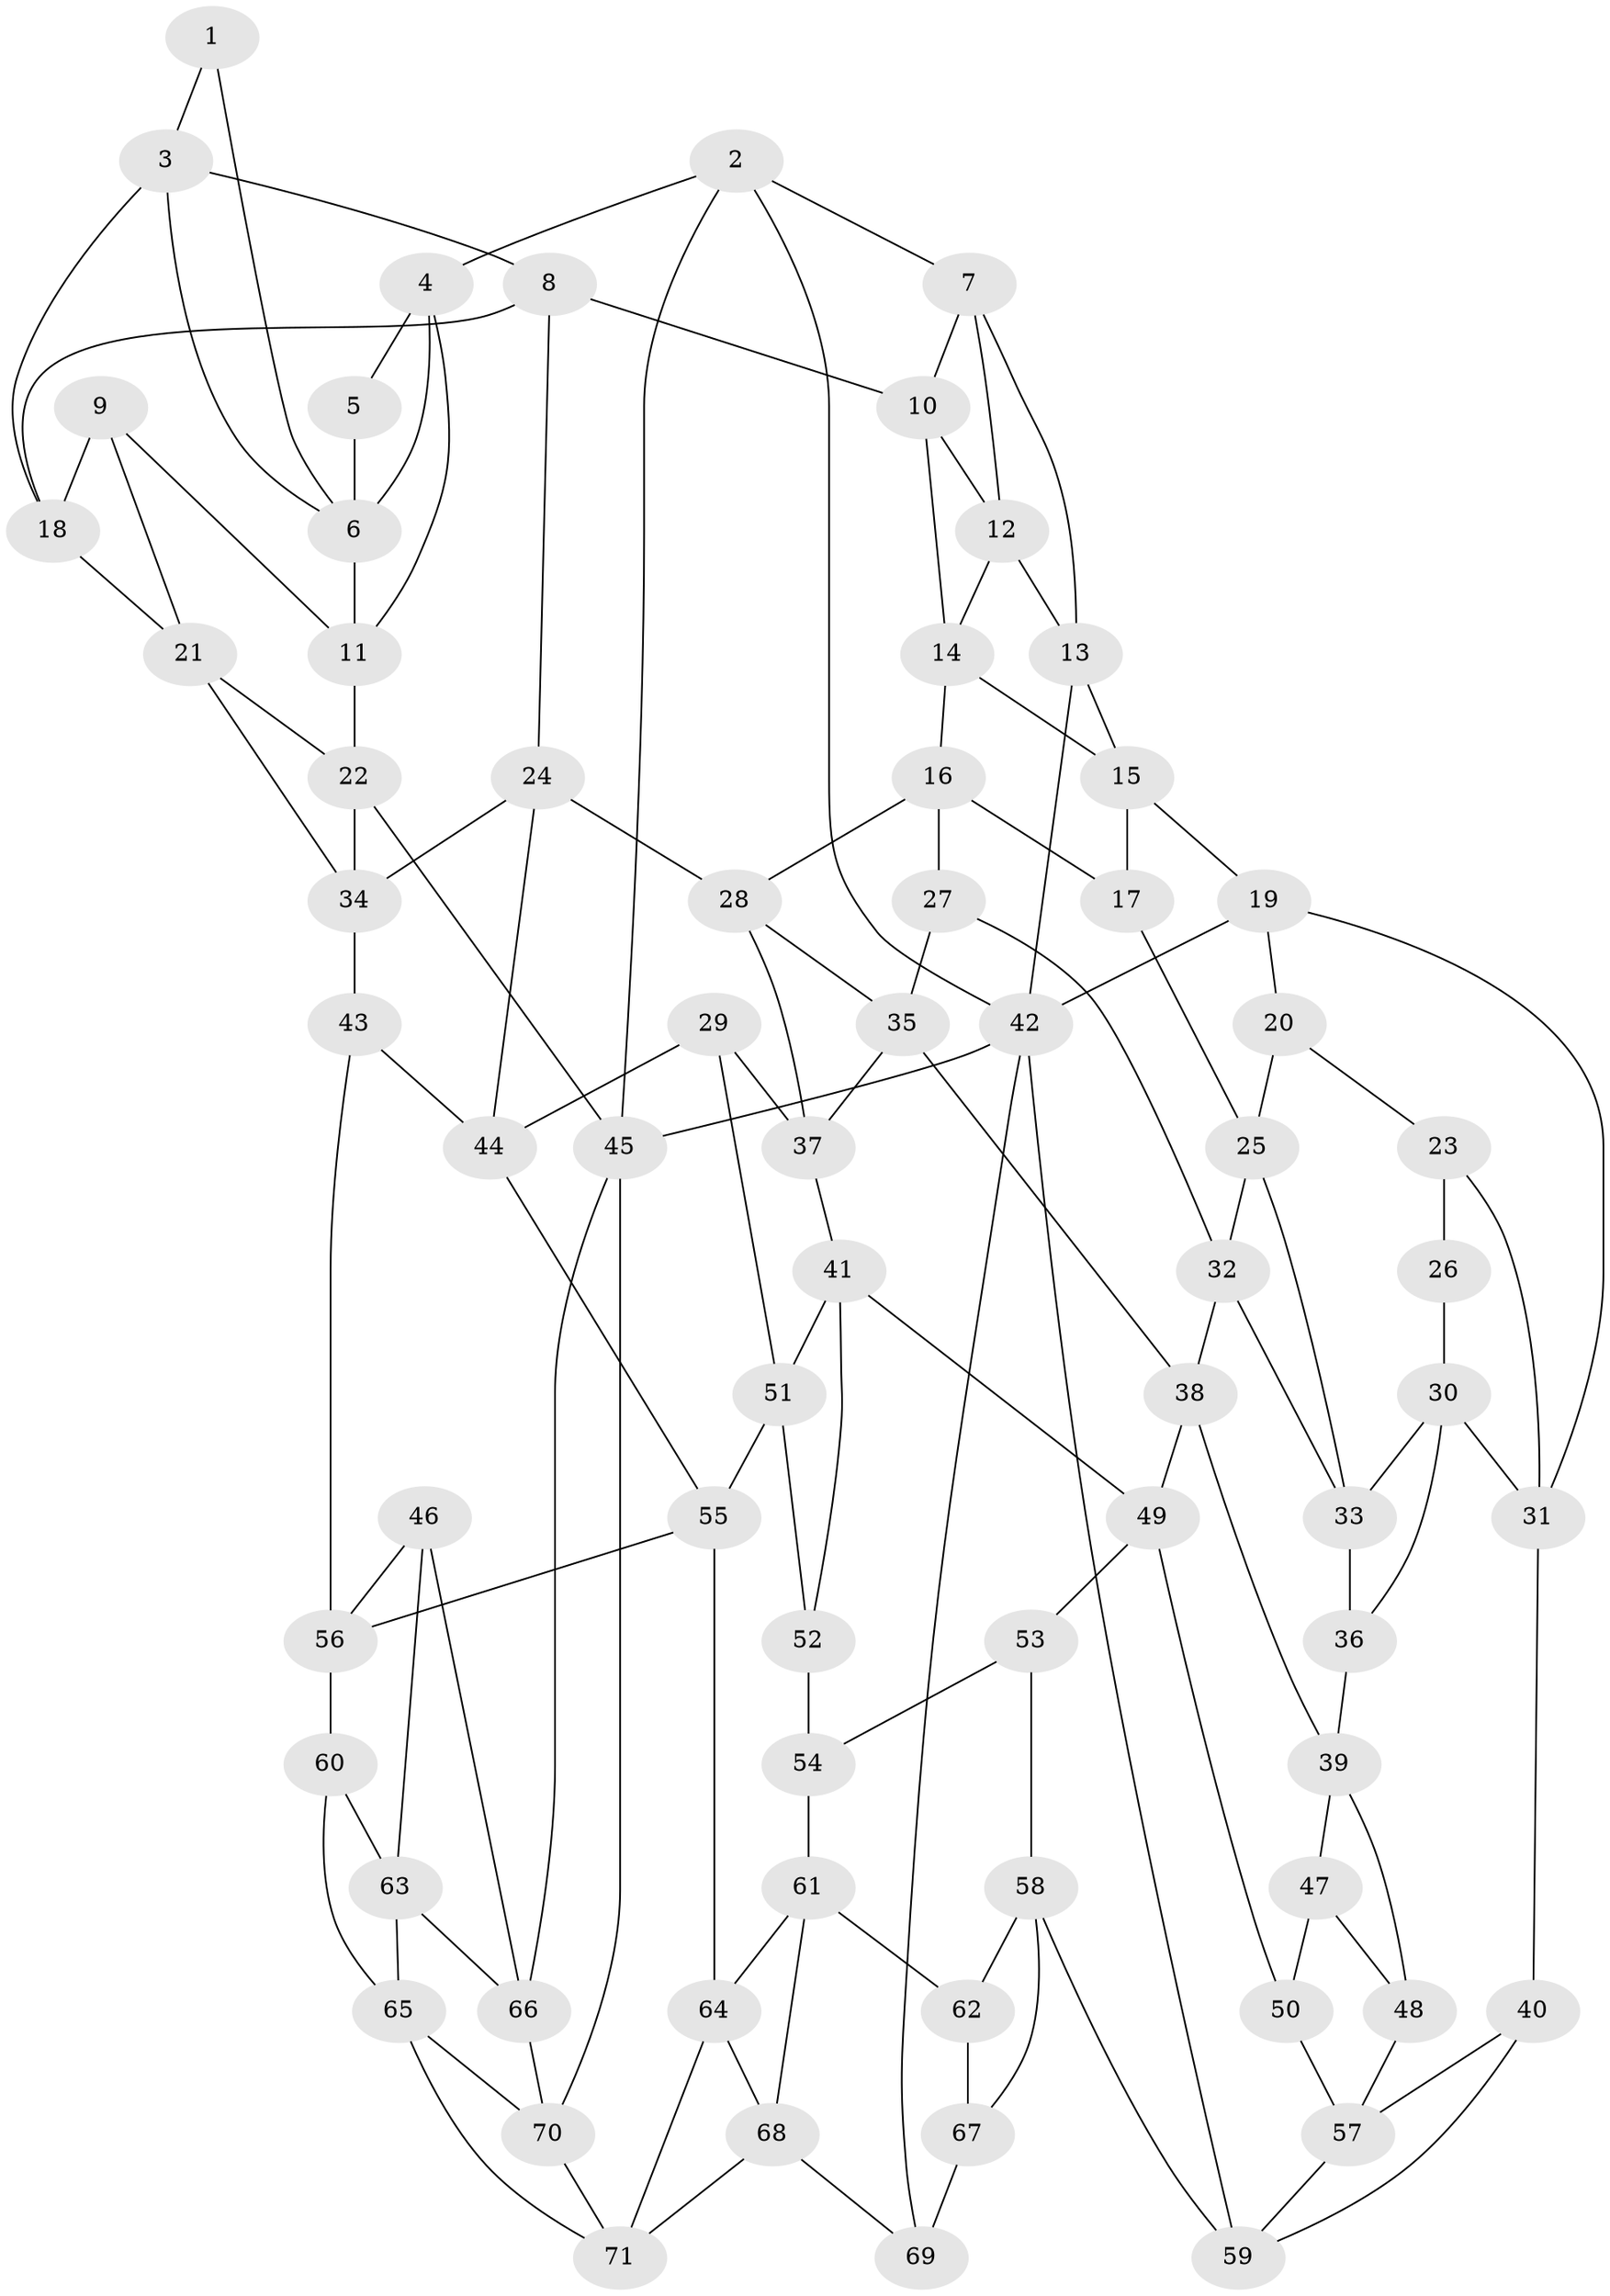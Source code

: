 // original degree distribution, {3: 0.028169014084507043, 5: 0.5211267605633803, 6: 0.2323943661971831, 4: 0.21830985915492956}
// Generated by graph-tools (version 1.1) at 2025/03/03/09/25 03:03:21]
// undirected, 71 vertices, 131 edges
graph export_dot {
graph [start="1"]
  node [color=gray90,style=filled];
  1;
  2;
  3;
  4;
  5;
  6;
  7;
  8;
  9;
  10;
  11;
  12;
  13;
  14;
  15;
  16;
  17;
  18;
  19;
  20;
  21;
  22;
  23;
  24;
  25;
  26;
  27;
  28;
  29;
  30;
  31;
  32;
  33;
  34;
  35;
  36;
  37;
  38;
  39;
  40;
  41;
  42;
  43;
  44;
  45;
  46;
  47;
  48;
  49;
  50;
  51;
  52;
  53;
  54;
  55;
  56;
  57;
  58;
  59;
  60;
  61;
  62;
  63;
  64;
  65;
  66;
  67;
  68;
  69;
  70;
  71;
  1 -- 3 [weight=1.0];
  1 -- 6 [weight=1.0];
  2 -- 4 [weight=1.0];
  2 -- 7 [weight=1.0];
  2 -- 42 [weight=1.0];
  2 -- 45 [weight=1.0];
  3 -- 6 [weight=1.0];
  3 -- 8 [weight=1.0];
  3 -- 18 [weight=1.0];
  4 -- 5 [weight=2.0];
  4 -- 6 [weight=1.0];
  4 -- 11 [weight=1.0];
  5 -- 6 [weight=2.0];
  6 -- 11 [weight=1.0];
  7 -- 10 [weight=1.0];
  7 -- 12 [weight=1.0];
  7 -- 13 [weight=1.0];
  8 -- 10 [weight=1.0];
  8 -- 18 [weight=1.0];
  8 -- 24 [weight=1.0];
  9 -- 11 [weight=1.0];
  9 -- 18 [weight=1.0];
  9 -- 21 [weight=1.0];
  10 -- 12 [weight=1.0];
  10 -- 14 [weight=1.0];
  11 -- 22 [weight=1.0];
  12 -- 13 [weight=1.0];
  12 -- 14 [weight=1.0];
  13 -- 15 [weight=1.0];
  13 -- 42 [weight=1.0];
  14 -- 15 [weight=1.0];
  14 -- 16 [weight=1.0];
  15 -- 17 [weight=1.0];
  15 -- 19 [weight=1.0];
  16 -- 17 [weight=1.0];
  16 -- 27 [weight=1.0];
  16 -- 28 [weight=1.0];
  17 -- 25 [weight=1.0];
  18 -- 21 [weight=1.0];
  19 -- 20 [weight=1.0];
  19 -- 31 [weight=1.0];
  19 -- 42 [weight=1.0];
  20 -- 23 [weight=1.0];
  20 -- 25 [weight=1.0];
  21 -- 22 [weight=1.0];
  21 -- 34 [weight=1.0];
  22 -- 34 [weight=1.0];
  22 -- 45 [weight=1.0];
  23 -- 26 [weight=2.0];
  23 -- 31 [weight=1.0];
  24 -- 28 [weight=1.0];
  24 -- 34 [weight=1.0];
  24 -- 44 [weight=1.0];
  25 -- 32 [weight=1.0];
  25 -- 33 [weight=1.0];
  26 -- 30 [weight=1.0];
  27 -- 32 [weight=1.0];
  27 -- 35 [weight=1.0];
  28 -- 35 [weight=1.0];
  28 -- 37 [weight=1.0];
  29 -- 37 [weight=1.0];
  29 -- 44 [weight=1.0];
  29 -- 51 [weight=1.0];
  30 -- 31 [weight=1.0];
  30 -- 33 [weight=1.0];
  30 -- 36 [weight=1.0];
  31 -- 40 [weight=1.0];
  32 -- 33 [weight=1.0];
  32 -- 38 [weight=1.0];
  33 -- 36 [weight=1.0];
  34 -- 43 [weight=1.0];
  35 -- 37 [weight=1.0];
  35 -- 38 [weight=1.0];
  36 -- 39 [weight=1.0];
  37 -- 41 [weight=1.0];
  38 -- 39 [weight=1.0];
  38 -- 49 [weight=1.0];
  39 -- 47 [weight=1.0];
  39 -- 48 [weight=1.0];
  40 -- 57 [weight=1.0];
  40 -- 59 [weight=1.0];
  41 -- 49 [weight=1.0];
  41 -- 51 [weight=1.0];
  41 -- 52 [weight=1.0];
  42 -- 45 [weight=1.0];
  42 -- 59 [weight=1.0];
  42 -- 69 [weight=1.0];
  43 -- 44 [weight=1.0];
  43 -- 56 [weight=1.0];
  44 -- 55 [weight=1.0];
  45 -- 66 [weight=1.0];
  45 -- 70 [weight=1.0];
  46 -- 56 [weight=1.0];
  46 -- 63 [weight=1.0];
  46 -- 66 [weight=1.0];
  47 -- 48 [weight=1.0];
  47 -- 50 [weight=1.0];
  48 -- 57 [weight=1.0];
  49 -- 50 [weight=1.0];
  49 -- 53 [weight=1.0];
  50 -- 57 [weight=1.0];
  51 -- 52 [weight=1.0];
  51 -- 55 [weight=1.0];
  52 -- 54 [weight=2.0];
  53 -- 54 [weight=1.0];
  53 -- 58 [weight=1.0];
  54 -- 61 [weight=1.0];
  55 -- 56 [weight=1.0];
  55 -- 64 [weight=1.0];
  56 -- 60 [weight=1.0];
  57 -- 59 [weight=1.0];
  58 -- 59 [weight=1.0];
  58 -- 62 [weight=1.0];
  58 -- 67 [weight=1.0];
  60 -- 63 [weight=1.0];
  60 -- 65 [weight=1.0];
  61 -- 62 [weight=1.0];
  61 -- 64 [weight=1.0];
  61 -- 68 [weight=1.0];
  62 -- 67 [weight=1.0];
  63 -- 65 [weight=1.0];
  63 -- 66 [weight=1.0];
  64 -- 68 [weight=1.0];
  64 -- 71 [weight=1.0];
  65 -- 70 [weight=1.0];
  65 -- 71 [weight=1.0];
  66 -- 70 [weight=1.0];
  67 -- 69 [weight=2.0];
  68 -- 69 [weight=1.0];
  68 -- 71 [weight=1.0];
  70 -- 71 [weight=1.0];
}
